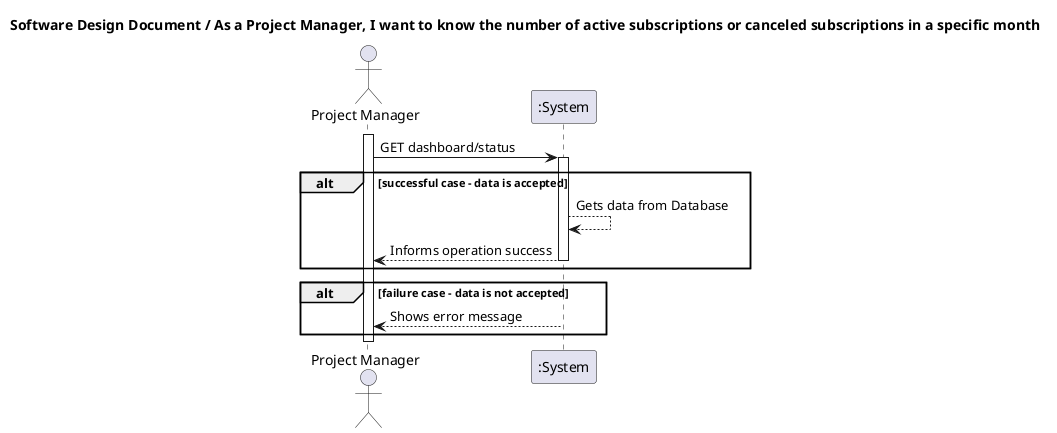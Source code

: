 @startuml
'https://plantuml.com/sequence-diagram
actor "Project Manager" as MD
title Software Design Document / As a Project Manager, I want to know the number of active subscriptions or canceled subscriptions in a specific month

activate MD
MD -> ":System" : GET dashboard/status
alt successful case - data is accepted
activate ":System"
":System" --> ":System" : Gets data from Database
":System" --> MD : Informs operation success
deactivate ":System"

end

alt failure case - data is not accepted
activate ":System"
":System" --> MD : Shows error message
deactivate ":System"

end
deactivate MD
@enduml